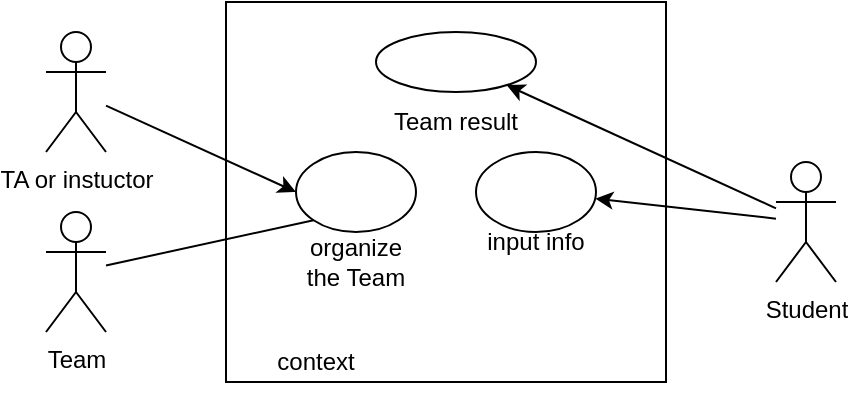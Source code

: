 <mxfile version="20.3.0" type="device"><diagram id="2hGiVriFHF05xKzFnOcN" name="第 1 页"><mxGraphModel dx="1038" dy="641" grid="1" gridSize="10" guides="1" tooltips="1" connect="1" arrows="1" fold="1" page="1" pageScale="1" pageWidth="1169" pageHeight="827" math="0" shadow="0"><root><mxCell id="0"/><mxCell id="1" parent="0"/><mxCell id="EHjF8T02zpC7Z6zkwvU6-17" value="" style="rounded=0;whiteSpace=wrap;html=1;" vertex="1" parent="1"><mxGeometry x="440" y="245" width="220" height="190" as="geometry"/></mxCell><mxCell id="EHjF8T02zpC7Z6zkwvU6-1" value="Student&lt;br&gt;" style="shape=umlActor;verticalLabelPosition=bottom;verticalAlign=top;html=1;" vertex="1" parent="1"><mxGeometry x="715" y="325" width="30" height="60" as="geometry"/></mxCell><mxCell id="EHjF8T02zpC7Z6zkwvU6-2" value="TA or instuctor" style="shape=umlActor;verticalLabelPosition=bottom;verticalAlign=top;html=1;" vertex="1" parent="1"><mxGeometry x="350" y="260" width="30" height="60" as="geometry"/></mxCell><mxCell id="EHjF8T02zpC7Z6zkwvU6-3" value="Team&lt;br&gt;" style="shape=umlActor;verticalLabelPosition=bottom;verticalAlign=top;html=1;" vertex="1" parent="1"><mxGeometry x="350" y="350" width="30" height="60" as="geometry"/></mxCell><mxCell id="EHjF8T02zpC7Z6zkwvU6-4" value="" style="endArrow=classic;html=1;rounded=0;" edge="1" parent="1" source="EHjF8T02zpC7Z6zkwvU6-1" target="EHjF8T02zpC7Z6zkwvU6-10"><mxGeometry width="50" height="50" relative="1" as="geometry"><mxPoint x="375" y="300" as="sourcePoint"/><mxPoint x="425" y="250" as="targetPoint"/></mxGeometry></mxCell><mxCell id="EHjF8T02zpC7Z6zkwvU6-5" value="" style="endArrow=classic;html=1;rounded=0;entryX=0;entryY=0.5;entryDx=0;entryDy=0;" edge="1" parent="1" source="EHjF8T02zpC7Z6zkwvU6-2" target="EHjF8T02zpC7Z6zkwvU6-7"><mxGeometry width="50" height="50" relative="1" as="geometry"><mxPoint x="375" y="430" as="sourcePoint"/><mxPoint x="405" y="370" as="targetPoint"/></mxGeometry></mxCell><mxCell id="EHjF8T02zpC7Z6zkwvU6-6" value="" style="group" vertex="1" connectable="0" parent="1"><mxGeometry x="475" y="320" width="60" height="70" as="geometry"/></mxCell><mxCell id="EHjF8T02zpC7Z6zkwvU6-7" value="" style="ellipse;whiteSpace=wrap;html=1;" vertex="1" parent="EHjF8T02zpC7Z6zkwvU6-6"><mxGeometry width="60" height="40" as="geometry"/></mxCell><mxCell id="EHjF8T02zpC7Z6zkwvU6-8" value="organize the Team" style="text;html=1;strokeColor=none;fillColor=none;align=center;verticalAlign=middle;whiteSpace=wrap;rounded=0;" vertex="1" parent="EHjF8T02zpC7Z6zkwvU6-6"><mxGeometry y="40" width="60" height="30" as="geometry"/></mxCell><mxCell id="EHjF8T02zpC7Z6zkwvU6-9" value="" style="group" vertex="1" connectable="0" parent="1"><mxGeometry x="565" y="310" width="85" height="125" as="geometry"/></mxCell><mxCell id="EHjF8T02zpC7Z6zkwvU6-10" value="" style="ellipse;whiteSpace=wrap;html=1;" vertex="1" parent="EHjF8T02zpC7Z6zkwvU6-9"><mxGeometry y="10" width="60" height="40" as="geometry"/></mxCell><mxCell id="EHjF8T02zpC7Z6zkwvU6-11" value="input info" style="text;html=1;strokeColor=none;fillColor=none;align=center;verticalAlign=middle;whiteSpace=wrap;rounded=0;" vertex="1" parent="EHjF8T02zpC7Z6zkwvU6-9"><mxGeometry y="40" width="60" height="30" as="geometry"/></mxCell><mxCell id="EHjF8T02zpC7Z6zkwvU6-12" value="context" style="text;html=1;strokeColor=none;fillColor=none;align=center;verticalAlign=middle;whiteSpace=wrap;rounded=0;" vertex="1" parent="1"><mxGeometry x="455" y="410" width="60" height="30" as="geometry"/></mxCell><mxCell id="EHjF8T02zpC7Z6zkwvU6-13" value="" style="ellipse;whiteSpace=wrap;html=1;" vertex="1" parent="1"><mxGeometry x="515" y="260" width="80" height="30" as="geometry"/></mxCell><mxCell id="EHjF8T02zpC7Z6zkwvU6-14" value="" style="endArrow=none;html=1;rounded=0;entryX=0;entryY=1;entryDx=0;entryDy=0;" edge="1" parent="1" source="EHjF8T02zpC7Z6zkwvU6-3" target="EHjF8T02zpC7Z6zkwvU6-7"><mxGeometry width="50" height="50" relative="1" as="geometry"><mxPoint x="705" y="410" as="sourcePoint"/><mxPoint x="605" y="420" as="targetPoint"/></mxGeometry></mxCell><mxCell id="EHjF8T02zpC7Z6zkwvU6-15" value="Team result" style="text;html=1;strokeColor=none;fillColor=none;align=center;verticalAlign=middle;whiteSpace=wrap;rounded=0;" vertex="1" parent="1"><mxGeometry x="510" y="290" width="90" height="30" as="geometry"/></mxCell><mxCell id="EHjF8T02zpC7Z6zkwvU6-16" value="" style="endArrow=classic;html=1;rounded=0;" edge="1" parent="1" source="EHjF8T02zpC7Z6zkwvU6-1" target="EHjF8T02zpC7Z6zkwvU6-13"><mxGeometry width="50" height="50" relative="1" as="geometry"><mxPoint x="685" y="360" as="sourcePoint"/><mxPoint x="735" y="310" as="targetPoint"/></mxGeometry></mxCell></root></mxGraphModel></diagram></mxfile>